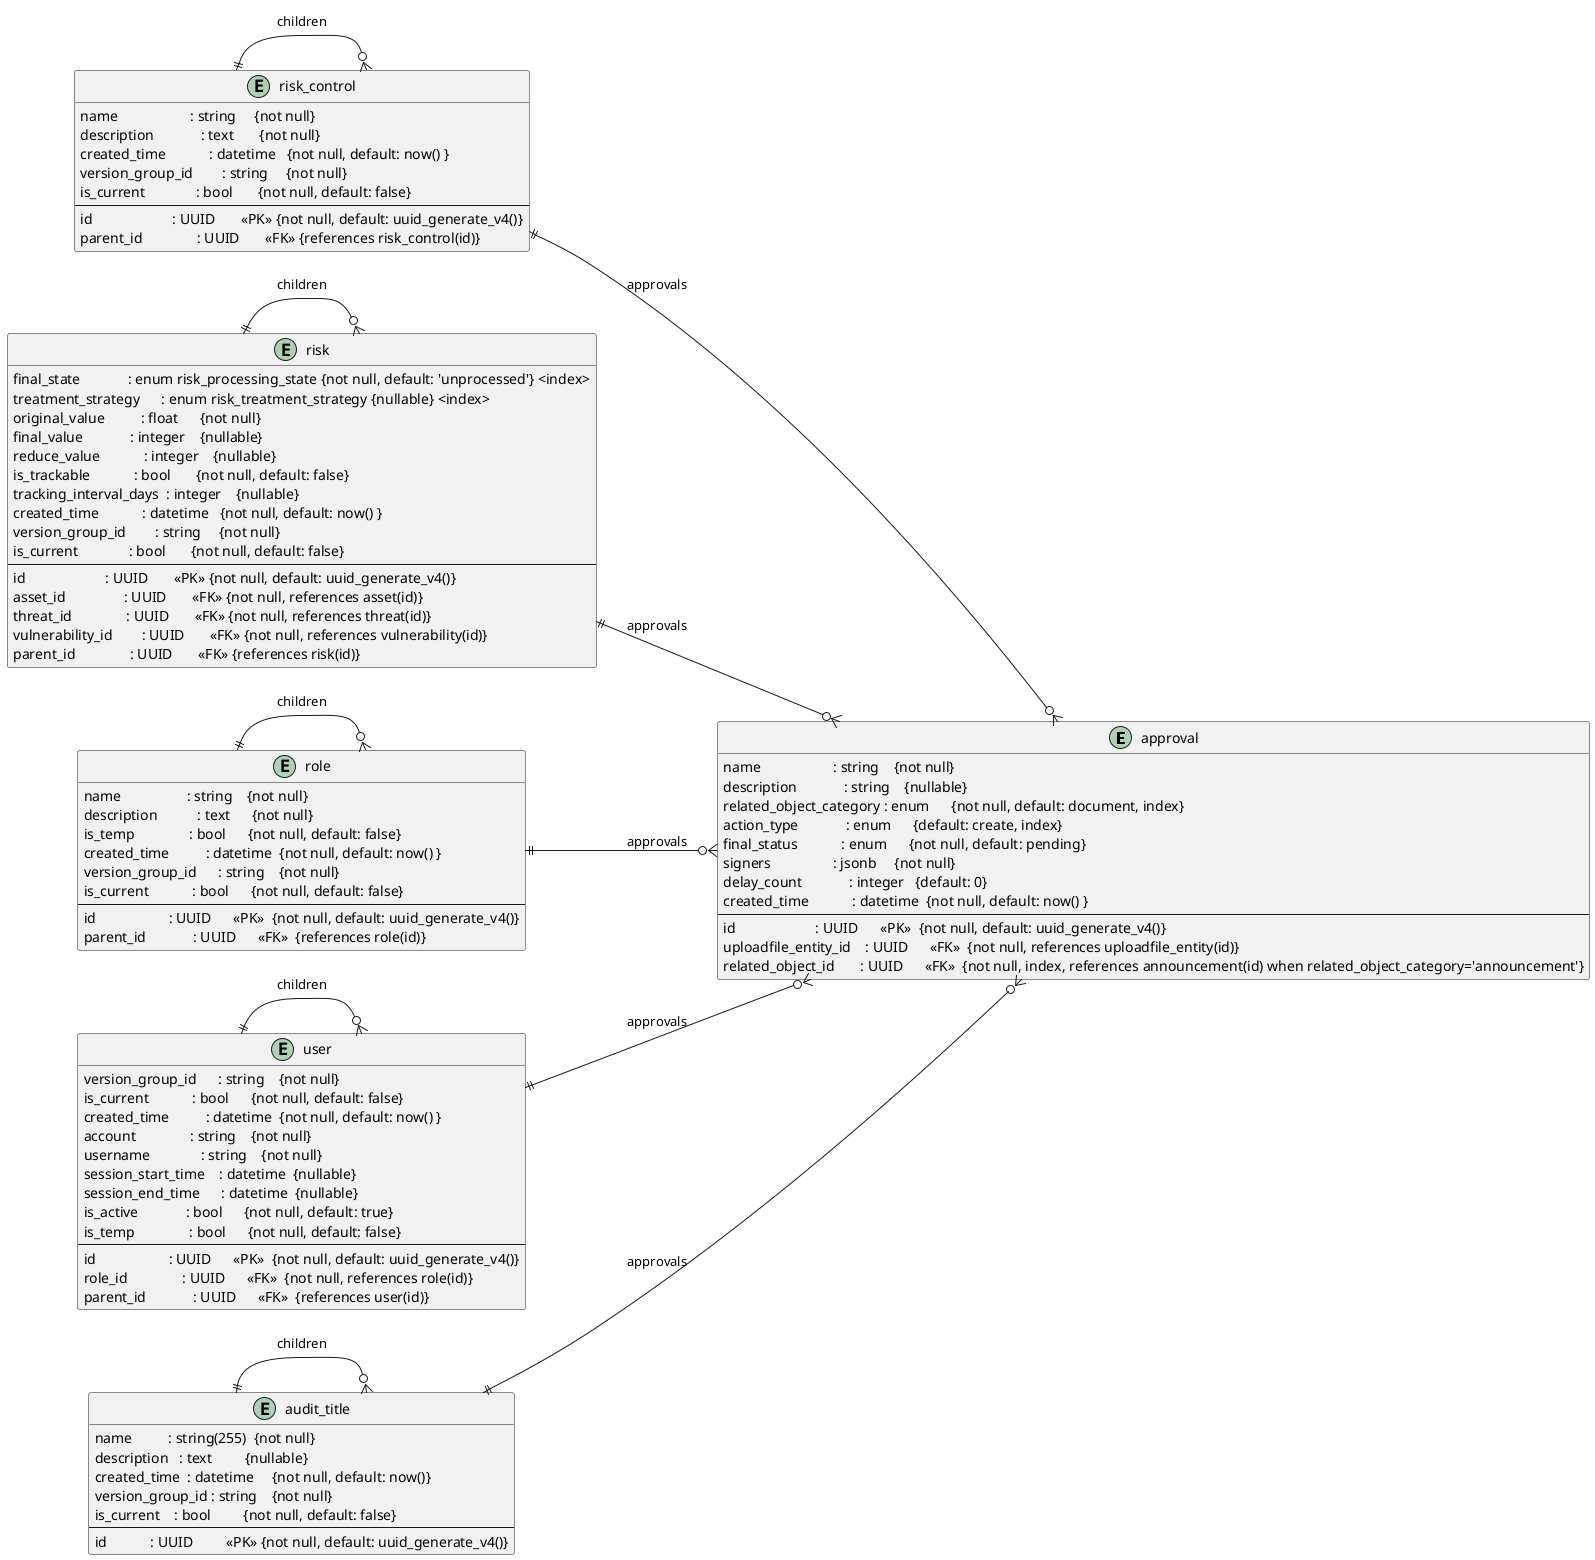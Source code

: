 @startuml
' skinparam linetype ortho
left to right direction

entity "approval" as APV {
    name                    : string    {not null}
    description             : string    {nullable}
    related_object_category : enum      {not null, default: document, index}
    action_type             : enum      {default: create, index}
    final_status            : enum      {not null, default: pending}
    signers                 : jsonb     {not null}
    delay_count             : integer   {default: 0}
    created_time            : datetime  {not null, default: now() }
    --
    id                      : UUID      <<PK>>  {not null, default: uuid_generate_v4()}
    uploadfile_entity_id    : UUID      <<FK>>  {not null, references uploadfile_entity(id)}
    related_object_id       : UUID      <<FK>>  {not null, index, references announcement(id) when related_object_category='announcement'}
}

entity "risk_control" as RSC {
    name                    : string     {not null}
    description             : text       {not null}
    created_time            : datetime   {not null, default: now() }
    version_group_id        : string     {not null}
    is_current              : bool       {not null, default: false}
    --
    id                      : UUID       <<PK>> {not null, default: uuid_generate_v4()}
    parent_id               : UUID       <<FK>> {references risk_control(id)}
}
RSC ||--o{ RSC : children
RSC ||--o{ APV : approvals

entity "risk" as RSK {
    final_state             : enum risk_processing_state {not null, default: 'unprocessed'} <index>
    treatment_strategy      : enum risk_treatment_strategy {nullable} <index>
    original_value          : float      {not null}
    final_value             : integer    {nullable}
    reduce_value            : integer    {nullable}
    is_trackable            : bool       {not null, default: false}
    tracking_interval_days  : integer    {nullable}
    created_time            : datetime   {not null, default: now() }
    version_group_id        : string     {not null}
    is_current              : bool       {not null, default: false}
    --
    id                      : UUID       <<PK>> {not null, default: uuid_generate_v4()}
    asset_id                : UUID       <<FK>> {not null, references asset(id)}
    threat_id               : UUID       <<FK>> {not null, references threat(id)}
    vulnerability_id        : UUID       <<FK>> {not null, references vulnerability(id)}
    parent_id               : UUID       <<FK>> {references risk(id)}
}
RSK ||--o{ RSK : children
RSK ||--o{ APV : approvals

entity "role" as ROL {
    name                  : string    {not null}
    description           : text      {not null}
    is_temp               : bool      {not null, default: false}
    created_time          : datetime  {not null, default: now() }
    version_group_id      : string    {not null}
    is_current            : bool      {not null, default: false}
    --
    id                    : UUID      <<PK>>  {not null, default: uuid_generate_v4()}
    parent_id             : UUID      <<FK>>  {references role(id)}
}
ROL ||--o{ ROL : children
ROL ||--o{ APV : approvals

entity "user" as USR {
    version_group_id      : string    {not null}
    is_current            : bool      {not null, default: false}
    created_time          : datetime  {not null, default: now() }
    account               : string    {not null}
    username              : string    {not null}
    session_start_time    : datetime  {nullable}
    session_end_time      : datetime  {nullable}
    is_active             : bool      {not null, default: true}
    is_temp               : bool      {not null, default: false}
    --
    id                    : UUID      <<PK>>  {not null, default: uuid_generate_v4()}
    role_id               : UUID      <<FK>>  {not null, references role(id)}
    parent_id             : UUID      <<FK>>  {references user(id)}
}
USR ||--o{ USR : children
USR ||--o{ APV : approvals

entity "audit_title" as AUT {
    name          : string(255)  {not null}
    description   : text         {nullable}
    created_time  : datetime     {not null, default: now()}
    version_group_id : string    {not null}
    is_current    : bool         {not null, default: false}
    --
    id            : UUID         <<PK>> {not null, default: uuid_generate_v4()}
}
AUT ||--o{ AUT : children
AUT ||--o{ APV : approvals
@enduml

